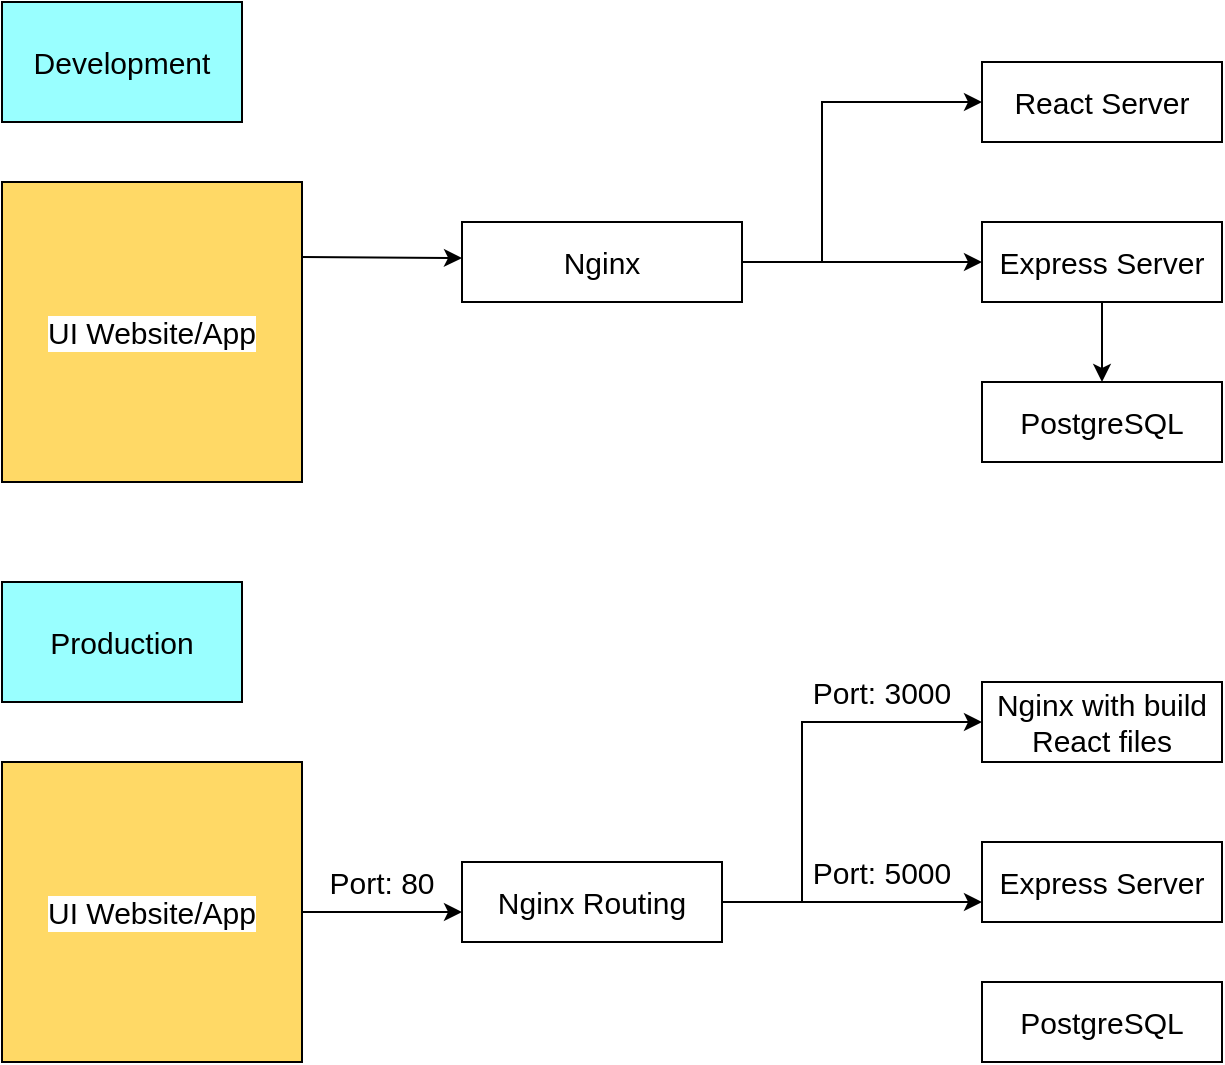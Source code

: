 <mxfile version="21.0.6" type="github" pages="2">
  <diagram name="Trang-1" id="RvJSVvao-R1DcUZAAfwQ">
    <mxGraphModel dx="1050" dy="619" grid="1" gridSize="10" guides="1" tooltips="1" connect="1" arrows="1" fold="1" page="1" pageScale="1" pageWidth="827" pageHeight="1169" math="0" shadow="0">
      <root>
        <mxCell id="0" />
        <mxCell id="1" parent="0" />
        <mxCell id="Z7lbBQxiNyeNGlmgI0DX-1" value="Development" style="rounded=0;whiteSpace=wrap;html=1;fillColor=#99FFFF;fontSize=15;" parent="1" vertex="1">
          <mxGeometry x="40" y="90" width="120" height="60" as="geometry" />
        </mxCell>
        <mxCell id="Z7lbBQxiNyeNGlmgI0DX-2" value="UI Website/App" style="whiteSpace=wrap;html=1;aspect=fixed;labelBackgroundColor=default;fillColor=#FFD966;fontSize=15;" parent="1" vertex="1">
          <mxGeometry x="40" y="180" width="150" height="150" as="geometry" />
        </mxCell>
        <mxCell id="Z7lbBQxiNyeNGlmgI0DX-3" value="Nginx" style="rounded=0;whiteSpace=wrap;html=1;fontSize=15;" parent="1" vertex="1">
          <mxGeometry x="270" y="200" width="140" height="40" as="geometry" />
        </mxCell>
        <mxCell id="Z7lbBQxiNyeNGlmgI0DX-4" value="React Server" style="rounded=0;whiteSpace=wrap;html=1;fontSize=15;" parent="1" vertex="1">
          <mxGeometry x="530" y="120" width="120" height="40" as="geometry" />
        </mxCell>
        <mxCell id="Z7lbBQxiNyeNGlmgI0DX-5" value="Express Server" style="rounded=0;whiteSpace=wrap;html=1;fontSize=15;" parent="1" vertex="1">
          <mxGeometry x="530" y="200" width="120" height="40" as="geometry" />
        </mxCell>
        <mxCell id="Z7lbBQxiNyeNGlmgI0DX-6" value="PostgreSQL" style="rounded=0;whiteSpace=wrap;html=1;fontSize=15;" parent="1" vertex="1">
          <mxGeometry x="530" y="280" width="120" height="40" as="geometry" />
        </mxCell>
        <mxCell id="Z7lbBQxiNyeNGlmgI0DX-7" value="" style="endArrow=classic;html=1;rounded=0;exitX=1;exitY=0.5;exitDx=0;exitDy=0;entryX=0;entryY=0.5;entryDx=0;entryDy=0;fontSize=15;" parent="1" source="Z7lbBQxiNyeNGlmgI0DX-3" target="Z7lbBQxiNyeNGlmgI0DX-5" edge="1">
          <mxGeometry width="50" height="50" relative="1" as="geometry">
            <mxPoint x="390" y="350" as="sourcePoint" />
            <mxPoint x="500" y="130" as="targetPoint" />
          </mxGeometry>
        </mxCell>
        <mxCell id="Z7lbBQxiNyeNGlmgI0DX-8" value="" style="endArrow=classic;html=1;rounded=0;entryX=0;entryY=0.5;entryDx=0;entryDy=0;fontSize=15;" parent="1" target="Z7lbBQxiNyeNGlmgI0DX-4" edge="1">
          <mxGeometry width="50" height="50" relative="1" as="geometry">
            <mxPoint x="450" y="220" as="sourcePoint" />
            <mxPoint x="440" y="300" as="targetPoint" />
            <Array as="points">
              <mxPoint x="450" y="140" />
            </Array>
          </mxGeometry>
        </mxCell>
        <mxCell id="Z7lbBQxiNyeNGlmgI0DX-10" value="" style="endArrow=classic;html=1;rounded=0;exitX=0.5;exitY=1;exitDx=0;exitDy=0;entryX=0.5;entryY=0;entryDx=0;entryDy=0;fontSize=15;" parent="1" source="Z7lbBQxiNyeNGlmgI0DX-5" target="Z7lbBQxiNyeNGlmgI0DX-6" edge="1">
          <mxGeometry width="50" height="50" relative="1" as="geometry">
            <mxPoint x="570" y="170" as="sourcePoint" />
            <mxPoint x="570" y="210" as="targetPoint" />
          </mxGeometry>
        </mxCell>
        <mxCell id="Z7lbBQxiNyeNGlmgI0DX-13" value="" style="endArrow=classic;html=1;rounded=0;exitX=1;exitY=0.25;exitDx=0;exitDy=0;fontSize=15;" parent="1" source="Z7lbBQxiNyeNGlmgI0DX-2" edge="1">
          <mxGeometry width="50" height="50" relative="1" as="geometry">
            <mxPoint x="390" y="350" as="sourcePoint" />
            <mxPoint x="270" y="218" as="targetPoint" />
          </mxGeometry>
        </mxCell>
        <mxCell id="Z7lbBQxiNyeNGlmgI0DX-14" value="Production" style="rounded=0;whiteSpace=wrap;html=1;fillColor=#99FFFF;fontSize=15;" parent="1" vertex="1">
          <mxGeometry x="40" y="380" width="120" height="60" as="geometry" />
        </mxCell>
        <mxCell id="Z7lbBQxiNyeNGlmgI0DX-15" value="UI Website/App" style="whiteSpace=wrap;html=1;aspect=fixed;labelBackgroundColor=default;fillColor=#FFD966;fontSize=15;" parent="1" vertex="1">
          <mxGeometry x="40" y="470" width="150" height="150" as="geometry" />
        </mxCell>
        <mxCell id="Z7lbBQxiNyeNGlmgI0DX-16" value="Nginx Routing" style="rounded=0;whiteSpace=wrap;html=1;fontSize=15;" parent="1" vertex="1">
          <mxGeometry x="270" y="520" width="130" height="40" as="geometry" />
        </mxCell>
        <mxCell id="Z7lbBQxiNyeNGlmgI0DX-17" value="Nginx with build React files" style="rounded=0;whiteSpace=wrap;html=1;fontSize=15;" parent="1" vertex="1">
          <mxGeometry x="530" y="430" width="120" height="40" as="geometry" />
        </mxCell>
        <mxCell id="Z7lbBQxiNyeNGlmgI0DX-20" value="PostgreSQL" style="rounded=0;whiteSpace=wrap;html=1;fontSize=15;" parent="1" vertex="1">
          <mxGeometry x="530" y="580" width="120" height="40" as="geometry" />
        </mxCell>
        <mxCell id="Z7lbBQxiNyeNGlmgI0DX-21" value="" style="endArrow=classic;html=1;rounded=0;exitX=1;exitY=0.5;exitDx=0;exitDy=0;entryX=0;entryY=0.75;entryDx=0;entryDy=0;fontSize=15;" parent="1" source="Z7lbBQxiNyeNGlmgI0DX-16" target="Z7lbBQxiNyeNGlmgI0DX-22" edge="1">
          <mxGeometry width="50" height="50" relative="1" as="geometry">
            <mxPoint x="390" y="350" as="sourcePoint" />
            <mxPoint x="500" y="540" as="targetPoint" />
          </mxGeometry>
        </mxCell>
        <mxCell id="Z7lbBQxiNyeNGlmgI0DX-22" value="Express Server" style="rounded=0;whiteSpace=wrap;html=1;fontSize=15;" parent="1" vertex="1">
          <mxGeometry x="530" y="510" width="120" height="40" as="geometry" />
        </mxCell>
        <mxCell id="Z7lbBQxiNyeNGlmgI0DX-23" value="" style="endArrow=classic;html=1;rounded=0;entryX=0;entryY=0.5;entryDx=0;entryDy=0;fontSize=15;" parent="1" target="Z7lbBQxiNyeNGlmgI0DX-17" edge="1">
          <mxGeometry width="50" height="50" relative="1" as="geometry">
            <mxPoint x="440" y="540" as="sourcePoint" />
            <mxPoint x="440" y="300" as="targetPoint" />
            <Array as="points">
              <mxPoint x="440" y="450" />
            </Array>
          </mxGeometry>
        </mxCell>
        <mxCell id="Z7lbBQxiNyeNGlmgI0DX-24" value="Port: 3000" style="text;strokeColor=none;align=center;fillColor=none;html=1;verticalAlign=middle;whiteSpace=wrap;rounded=0;fontSize=15;" parent="1" vertex="1">
          <mxGeometry x="430" y="420" width="100" height="30" as="geometry" />
        </mxCell>
        <mxCell id="Z7lbBQxiNyeNGlmgI0DX-26" value="Port: 5000" style="text;strokeColor=none;align=center;fillColor=none;html=1;verticalAlign=middle;whiteSpace=wrap;rounded=0;fontSize=15;" parent="1" vertex="1">
          <mxGeometry x="430" y="510" width="100" height="30" as="geometry" />
        </mxCell>
        <mxCell id="Z7lbBQxiNyeNGlmgI0DX-27" value="" style="endArrow=classic;html=1;rounded=0;fontSize=15;exitX=1;exitY=0.5;exitDx=0;exitDy=0;" parent="1" source="Z7lbBQxiNyeNGlmgI0DX-15" edge="1">
          <mxGeometry width="50" height="50" relative="1" as="geometry">
            <mxPoint x="240" y="550" as="sourcePoint" />
            <mxPoint x="270" y="545" as="targetPoint" />
          </mxGeometry>
        </mxCell>
        <mxCell id="Z7lbBQxiNyeNGlmgI0DX-28" value="Port: 80" style="text;strokeColor=none;align=center;fillColor=none;html=1;verticalAlign=middle;whiteSpace=wrap;rounded=0;fontSize=15;" parent="1" vertex="1">
          <mxGeometry x="180" y="515" width="100" height="30" as="geometry" />
        </mxCell>
      </root>
    </mxGraphModel>
  </diagram>
  <diagram id="LA5qToBrDnnYzZ-Dqv7t" name="Trang-2">
    <mxGraphModel dx="1050" dy="619" grid="1" gridSize="10" guides="1" tooltips="1" connect="1" arrows="1" fold="1" page="1" pageScale="1" pageWidth="827" pageHeight="1169" math="0" shadow="0">
      <root>
        <mxCell id="0" />
        <mxCell id="1" parent="0" />
      </root>
    </mxGraphModel>
  </diagram>
</mxfile>
